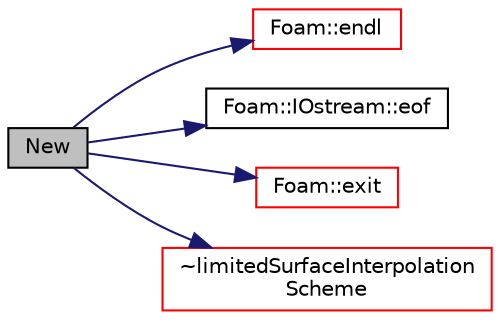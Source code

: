 digraph "New"
{
  bgcolor="transparent";
  edge [fontname="Helvetica",fontsize="10",labelfontname="Helvetica",labelfontsize="10"];
  node [fontname="Helvetica",fontsize="10",shape=record];
  rankdir="LR";
  Node135 [label="New",height=0.2,width=0.4,color="black", fillcolor="grey75", style="filled", fontcolor="black"];
  Node135 -> Node136 [color="midnightblue",fontsize="10",style="solid",fontname="Helvetica"];
  Node136 [label="Foam::endl",height=0.2,width=0.4,color="red",URL="$a21851.html#a2db8fe02a0d3909e9351bb4275b23ce4",tooltip="Add newline and flush stream. "];
  Node135 -> Node138 [color="midnightblue",fontsize="10",style="solid",fontname="Helvetica"];
  Node138 [label="Foam::IOstream::eof",height=0.2,width=0.4,color="black",URL="$a27333.html#af3418ac60d0d7a303478f29a387feb3c",tooltip="Return true if end of input seen. "];
  Node135 -> Node139 [color="midnightblue",fontsize="10",style="solid",fontname="Helvetica"];
  Node139 [label="Foam::exit",height=0.2,width=0.4,color="red",URL="$a21851.html#a06ca7250d8e89caf05243ec094843642"];
  Node135 -> Node185 [color="midnightblue",fontsize="10",style="solid",fontname="Helvetica"];
  Node185 [label="~limitedSurfaceInterpolation\lScheme",height=0.2,width=0.4,color="red",URL="$a23865.html#a9f4319b492e2e0e048bb53fc79fecbbd",tooltip="Destructor. "];
}
